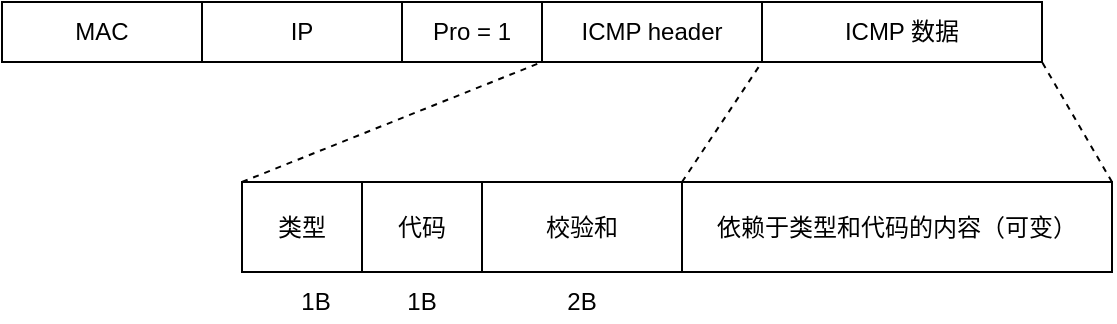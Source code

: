 <mxfile version="13.0.0" type="github">
  <diagram id="O4G49ApymWdZ93PZ0RmV" name="Page-1">
    <mxGraphModel dx="1102" dy="582" grid="1" gridSize="10" guides="1" tooltips="1" connect="1" arrows="1" fold="1" page="1" pageScale="1" pageWidth="827" pageHeight="1169" math="0" shadow="0">
      <root>
        <mxCell id="0" />
        <mxCell id="1" parent="0" />
        <mxCell id="gycGVEV4zjRv4HHAyDe0-1" value="MAC" style="rounded=0;whiteSpace=wrap;html=1;" vertex="1" parent="1">
          <mxGeometry x="20" y="360" width="100" height="30" as="geometry" />
        </mxCell>
        <mxCell id="gycGVEV4zjRv4HHAyDe0-2" value="IP" style="rounded=0;whiteSpace=wrap;html=1;" vertex="1" parent="1">
          <mxGeometry x="120" y="360" width="100" height="30" as="geometry" />
        </mxCell>
        <mxCell id="gycGVEV4zjRv4HHAyDe0-15" value="" style="endArrow=none;dashed=1;html=1;entryX=0;entryY=1;entryDx=0;entryDy=0;exitX=0;exitY=0;exitDx=0;exitDy=0;" edge="1" parent="1" source="gycGVEV4zjRv4HHAyDe0-41" target="gycGVEV4zjRv4HHAyDe0-39">
          <mxGeometry width="50" height="50" relative="1" as="geometry">
            <mxPoint x="180" y="580" as="sourcePoint" />
            <mxPoint x="300.0" y="510" as="targetPoint" />
          </mxGeometry>
        </mxCell>
        <mxCell id="gycGVEV4zjRv4HHAyDe0-16" value="" style="endArrow=none;dashed=1;html=1;entryX=0;entryY=1;entryDx=0;entryDy=0;exitX=1;exitY=0;exitDx=0;exitDy=0;" edge="1" parent="1" source="gycGVEV4zjRv4HHAyDe0-43" target="gycGVEV4zjRv4HHAyDe0-40">
          <mxGeometry width="50" height="50" relative="1" as="geometry">
            <mxPoint x="640" y="580" as="sourcePoint" />
            <mxPoint x="540" y="510" as="targetPoint" />
          </mxGeometry>
        </mxCell>
        <mxCell id="gycGVEV4zjRv4HHAyDe0-17" value="1B" style="text;html=1;strokeColor=none;fillColor=none;align=center;verticalAlign=middle;whiteSpace=wrap;rounded=0;" vertex="1" parent="1">
          <mxGeometry x="157" y="500" width="40" height="20" as="geometry" />
        </mxCell>
        <mxCell id="gycGVEV4zjRv4HHAyDe0-38" value="Pro = 1" style="rounded=0;whiteSpace=wrap;html=1;" vertex="1" parent="1">
          <mxGeometry x="220" y="360" width="70" height="30" as="geometry" />
        </mxCell>
        <mxCell id="gycGVEV4zjRv4HHAyDe0-39" value="ICMP header" style="rounded=0;whiteSpace=wrap;html=1;" vertex="1" parent="1">
          <mxGeometry x="290" y="360" width="110" height="30" as="geometry" />
        </mxCell>
        <mxCell id="gycGVEV4zjRv4HHAyDe0-40" value="ICMP 数据" style="rounded=0;whiteSpace=wrap;html=1;" vertex="1" parent="1">
          <mxGeometry x="400" y="360" width="140" height="30" as="geometry" />
        </mxCell>
        <mxCell id="gycGVEV4zjRv4HHAyDe0-41" value="类型" style="rounded=0;whiteSpace=wrap;html=1;" vertex="1" parent="1">
          <mxGeometry x="140" y="450" width="60" height="45" as="geometry" />
        </mxCell>
        <mxCell id="gycGVEV4zjRv4HHAyDe0-42" value="代码" style="rounded=0;whiteSpace=wrap;html=1;" vertex="1" parent="1">
          <mxGeometry x="200" y="450" width="60" height="45" as="geometry" />
        </mxCell>
        <mxCell id="gycGVEV4zjRv4HHAyDe0-43" value="校验和" style="rounded=0;whiteSpace=wrap;html=1;" vertex="1" parent="1">
          <mxGeometry x="260" y="450" width="100" height="45" as="geometry" />
        </mxCell>
        <mxCell id="gycGVEV4zjRv4HHAyDe0-45" value="1B" style="text;html=1;strokeColor=none;fillColor=none;align=center;verticalAlign=middle;whiteSpace=wrap;rounded=0;" vertex="1" parent="1">
          <mxGeometry x="210" y="500" width="40" height="20" as="geometry" />
        </mxCell>
        <mxCell id="gycGVEV4zjRv4HHAyDe0-46" value="2B" style="text;html=1;strokeColor=none;fillColor=none;align=center;verticalAlign=middle;whiteSpace=wrap;rounded=0;" vertex="1" parent="1">
          <mxGeometry x="290" y="500" width="40" height="20" as="geometry" />
        </mxCell>
        <mxCell id="gycGVEV4zjRv4HHAyDe0-48" value="依赖于类型和代码的内容（可变）" style="rounded=0;whiteSpace=wrap;html=1;" vertex="1" parent="1">
          <mxGeometry x="360" y="450" width="215" height="45" as="geometry" />
        </mxCell>
        <mxCell id="gycGVEV4zjRv4HHAyDe0-49" value="" style="endArrow=none;dashed=1;html=1;entryX=1;entryY=1;entryDx=0;entryDy=0;exitX=1;exitY=0;exitDx=0;exitDy=0;" edge="1" parent="1" source="gycGVEV4zjRv4HHAyDe0-48" target="gycGVEV4zjRv4HHAyDe0-40">
          <mxGeometry width="50" height="50" relative="1" as="geometry">
            <mxPoint x="380" y="460" as="sourcePoint" />
            <mxPoint x="410" y="400" as="targetPoint" />
          </mxGeometry>
        </mxCell>
      </root>
    </mxGraphModel>
  </diagram>
</mxfile>
